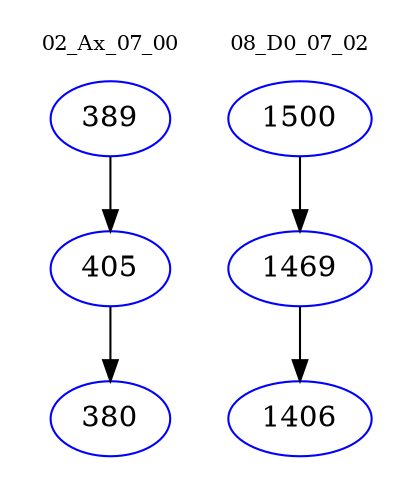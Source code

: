 digraph{
subgraph cluster_0 {
color = white
label = "02_Ax_07_00";
fontsize=10;
T0_389 [label="389", color="blue"]
T0_389 -> T0_405 [color="black"]
T0_405 [label="405", color="blue"]
T0_405 -> T0_380 [color="black"]
T0_380 [label="380", color="blue"]
}
subgraph cluster_1 {
color = white
label = "08_D0_07_02";
fontsize=10;
T1_1500 [label="1500", color="blue"]
T1_1500 -> T1_1469 [color="black"]
T1_1469 [label="1469", color="blue"]
T1_1469 -> T1_1406 [color="black"]
T1_1406 [label="1406", color="blue"]
}
}
